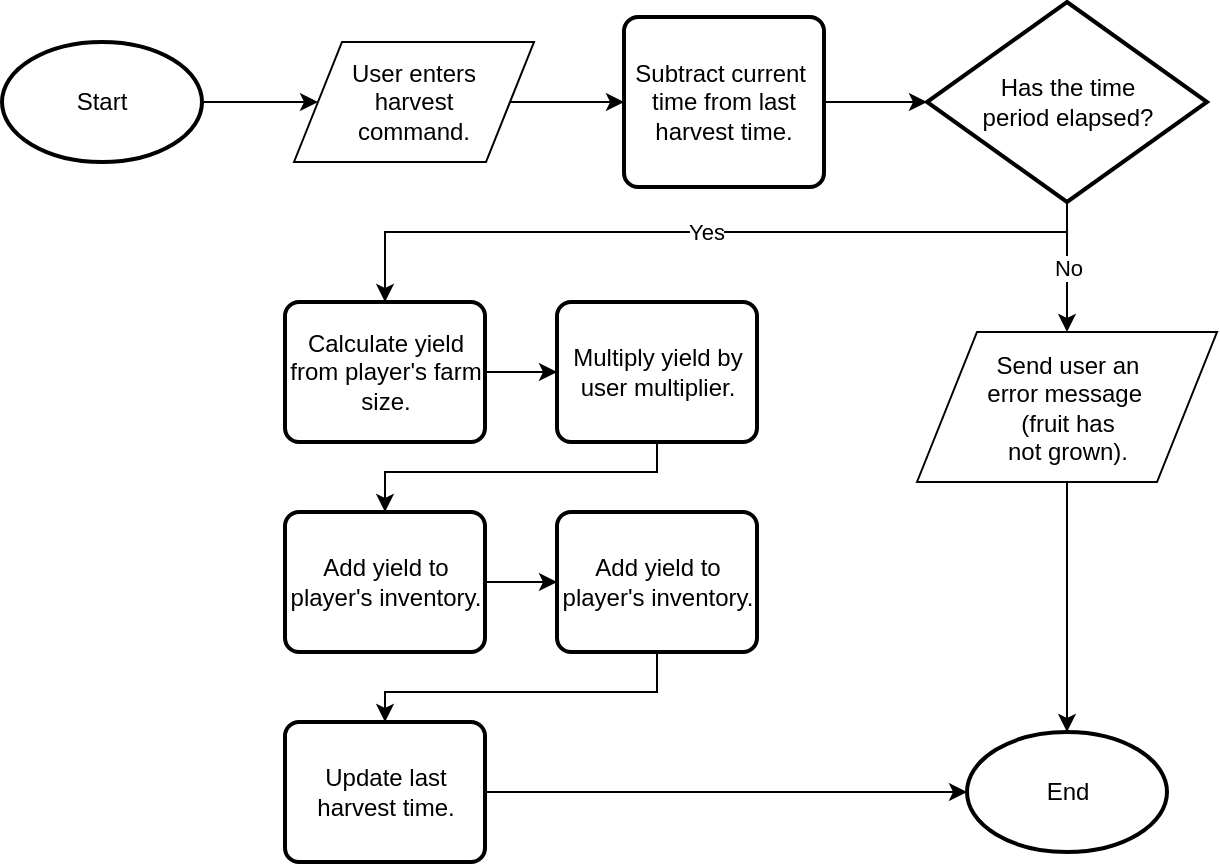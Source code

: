 <mxfile version="10.6.2" type="device"><diagram id="Qey7VAbO0OUVIug09Qba" name="Page-1"><mxGraphModel dx="1393" dy="745" grid="1" gridSize="10" guides="1" tooltips="1" connect="1" arrows="1" fold="1" page="1" pageScale="1" pageWidth="850" pageHeight="1100" math="0" shadow="0"><root><mxCell id="0"/><mxCell id="1" parent="0"/><mxCell id="a8uEZ0TTRPdpKeg3pvxT-1" value="" style="edgeStyle=orthogonalEdgeStyle;rounded=0;orthogonalLoop=1;jettySize=auto;html=1;" edge="1" parent="1" source="a8uEZ0TTRPdpKeg3pvxT-2" target="a8uEZ0TTRPdpKeg3pvxT-4"><mxGeometry relative="1" as="geometry"/></mxCell><mxCell id="a8uEZ0TTRPdpKeg3pvxT-2" value="Start" style="strokeWidth=2;html=1;shape=mxgraph.flowchart.start_1;whiteSpace=wrap;" vertex="1" parent="1"><mxGeometry x="84" y="75" width="100" height="60" as="geometry"/></mxCell><mxCell id="a8uEZ0TTRPdpKeg3pvxT-101" value="" style="edgeStyle=orthogonalEdgeStyle;rounded=0;orthogonalLoop=1;jettySize=auto;html=1;" edge="1" parent="1" source="a8uEZ0TTRPdpKeg3pvxT-4" target="a8uEZ0TTRPdpKeg3pvxT-100"><mxGeometry relative="1" as="geometry"/></mxCell><mxCell id="a8uEZ0TTRPdpKeg3pvxT-4" value="User enters&lt;br&gt;harvest&lt;br&gt;command.&lt;br&gt;" style="shape=parallelogram;perimeter=parallelogramPerimeter;whiteSpace=wrap;html=1;" vertex="1" parent="1"><mxGeometry x="230" y="75" width="120" height="60" as="geometry"/></mxCell><mxCell id="a8uEZ0TTRPdpKeg3pvxT-86" value="" style="edgeStyle=orthogonalEdgeStyle;rounded=0;orthogonalLoop=1;jettySize=auto;html=1;" edge="1" parent="1" source="a8uEZ0TTRPdpKeg3pvxT-61" target="a8uEZ0TTRPdpKeg3pvxT-77"><mxGeometry relative="1" as="geometry"/></mxCell><mxCell id="a8uEZ0TTRPdpKeg3pvxT-61" value="Send user an &lt;br&gt;error message&amp;nbsp;&lt;br&gt;(fruit has &lt;br&gt;not grown).&lt;br&gt;" style="shape=parallelogram;perimeter=parallelogramPerimeter;whiteSpace=wrap;html=1;" vertex="1" parent="1"><mxGeometry x="541.5" y="220" width="150" height="75" as="geometry"/></mxCell><mxCell id="a8uEZ0TTRPdpKeg3pvxT-77" value="End" style="strokeWidth=2;html=1;shape=mxgraph.flowchart.start_1;whiteSpace=wrap;" vertex="1" parent="1"><mxGeometry x="566.5" y="420" width="100" height="60" as="geometry"/></mxCell><mxCell id="a8uEZ0TTRPdpKeg3pvxT-103" value="Yes" style="edgeStyle=orthogonalEdgeStyle;rounded=0;orthogonalLoop=1;jettySize=auto;html=1;entryX=0.5;entryY=0;entryDx=0;entryDy=0;" edge="1" parent="1" source="a8uEZ0TTRPdpKeg3pvxT-81" target="a8uEZ0TTRPdpKeg3pvxT-88"><mxGeometry relative="1" as="geometry"><Array as="points"><mxPoint x="617" y="170"/><mxPoint x="276" y="170"/></Array></mxGeometry></mxCell><mxCell id="a8uEZ0TTRPdpKeg3pvxT-104" value="No" style="edgeStyle=orthogonalEdgeStyle;rounded=0;orthogonalLoop=1;jettySize=auto;html=1;entryX=0.5;entryY=0;entryDx=0;entryDy=0;" edge="1" parent="1" source="a8uEZ0TTRPdpKeg3pvxT-81" target="a8uEZ0TTRPdpKeg3pvxT-61"><mxGeometry relative="1" as="geometry"/></mxCell><mxCell id="a8uEZ0TTRPdpKeg3pvxT-81" value="Has the time &lt;br&gt;period elapsed?" style="strokeWidth=2;html=1;shape=mxgraph.flowchart.decision;whiteSpace=wrap;" vertex="1" parent="1"><mxGeometry x="546.5" y="55" width="140" height="100" as="geometry"/></mxCell><mxCell id="a8uEZ0TTRPdpKeg3pvxT-92" value="" style="edgeStyle=orthogonalEdgeStyle;rounded=0;orthogonalLoop=1;jettySize=auto;html=1;" edge="1" parent="1" source="a8uEZ0TTRPdpKeg3pvxT-87" target="a8uEZ0TTRPdpKeg3pvxT-91"><mxGeometry relative="1" as="geometry"><Array as="points"><mxPoint x="411.5" y="290"/><mxPoint x="275.5" y="290"/></Array></mxGeometry></mxCell><mxCell id="a8uEZ0TTRPdpKeg3pvxT-87" value="Multiply yield by user multiplier.&lt;br&gt;" style="rounded=1;whiteSpace=wrap;html=1;absoluteArcSize=1;arcSize=14;strokeWidth=2;" vertex="1" parent="1"><mxGeometry x="361.5" y="205" width="100" height="70" as="geometry"/></mxCell><mxCell id="a8uEZ0TTRPdpKeg3pvxT-94" value="" style="edgeStyle=orthogonalEdgeStyle;rounded=0;orthogonalLoop=1;jettySize=auto;html=1;" edge="1" parent="1" source="a8uEZ0TTRPdpKeg3pvxT-91" target="a8uEZ0TTRPdpKeg3pvxT-93"><mxGeometry relative="1" as="geometry"/></mxCell><mxCell id="a8uEZ0TTRPdpKeg3pvxT-91" value="Add yield to player's inventory.&lt;br&gt;" style="rounded=1;whiteSpace=wrap;html=1;absoluteArcSize=1;arcSize=14;strokeWidth=2;" vertex="1" parent="1"><mxGeometry x="225.5" y="310" width="100" height="70" as="geometry"/></mxCell><mxCell id="a8uEZ0TTRPdpKeg3pvxT-97" value="" style="edgeStyle=orthogonalEdgeStyle;rounded=0;orthogonalLoop=1;jettySize=auto;html=1;" edge="1" parent="1" source="a8uEZ0TTRPdpKeg3pvxT-93" target="a8uEZ0TTRPdpKeg3pvxT-96"><mxGeometry relative="1" as="geometry"><Array as="points"><mxPoint x="411.5" y="400"/><mxPoint x="275.5" y="400"/></Array></mxGeometry></mxCell><mxCell id="a8uEZ0TTRPdpKeg3pvxT-93" value="Add yield to player's inventory.&lt;br&gt;" style="rounded=1;whiteSpace=wrap;html=1;absoluteArcSize=1;arcSize=14;strokeWidth=2;" vertex="1" parent="1"><mxGeometry x="361.5" y="310" width="100" height="70" as="geometry"/></mxCell><mxCell id="a8uEZ0TTRPdpKeg3pvxT-99" style="edgeStyle=orthogonalEdgeStyle;rounded=0;orthogonalLoop=1;jettySize=auto;html=1;entryX=0;entryY=0.5;entryDx=0;entryDy=0;entryPerimeter=0;" edge="1" parent="1" source="a8uEZ0TTRPdpKeg3pvxT-96" target="a8uEZ0TTRPdpKeg3pvxT-77"><mxGeometry relative="1" as="geometry"/></mxCell><mxCell id="a8uEZ0TTRPdpKeg3pvxT-96" value="Update last harvest time." style="rounded=1;whiteSpace=wrap;html=1;absoluteArcSize=1;arcSize=14;strokeWidth=2;" vertex="1" parent="1"><mxGeometry x="225.5" y="415" width="100" height="70" as="geometry"/></mxCell><mxCell id="a8uEZ0TTRPdpKeg3pvxT-90" value="" style="edgeStyle=orthogonalEdgeStyle;rounded=0;orthogonalLoop=1;jettySize=auto;html=1;" edge="1" parent="1" source="a8uEZ0TTRPdpKeg3pvxT-88" target="a8uEZ0TTRPdpKeg3pvxT-87"><mxGeometry relative="1" as="geometry"/></mxCell><mxCell id="a8uEZ0TTRPdpKeg3pvxT-88" value="Calculate yield from player's farm size.&lt;br&gt;" style="rounded=1;whiteSpace=wrap;html=1;absoluteArcSize=1;arcSize=14;strokeWidth=2;" vertex="1" parent="1"><mxGeometry x="225.5" y="205" width="100" height="70" as="geometry"/></mxCell><mxCell id="a8uEZ0TTRPdpKeg3pvxT-102" value="" style="edgeStyle=orthogonalEdgeStyle;rounded=0;orthogonalLoop=1;jettySize=auto;html=1;" edge="1" parent="1" source="a8uEZ0TTRPdpKeg3pvxT-100" target="a8uEZ0TTRPdpKeg3pvxT-81"><mxGeometry relative="1" as="geometry"/></mxCell><mxCell id="a8uEZ0TTRPdpKeg3pvxT-100" value="Subtract current&amp;nbsp; time from last harvest time." style="rounded=1;whiteSpace=wrap;html=1;absoluteArcSize=1;arcSize=14;strokeWidth=2;" vertex="1" parent="1"><mxGeometry x="395" y="62.5" width="100" height="85" as="geometry"/></mxCell></root></mxGraphModel></diagram></mxfile>